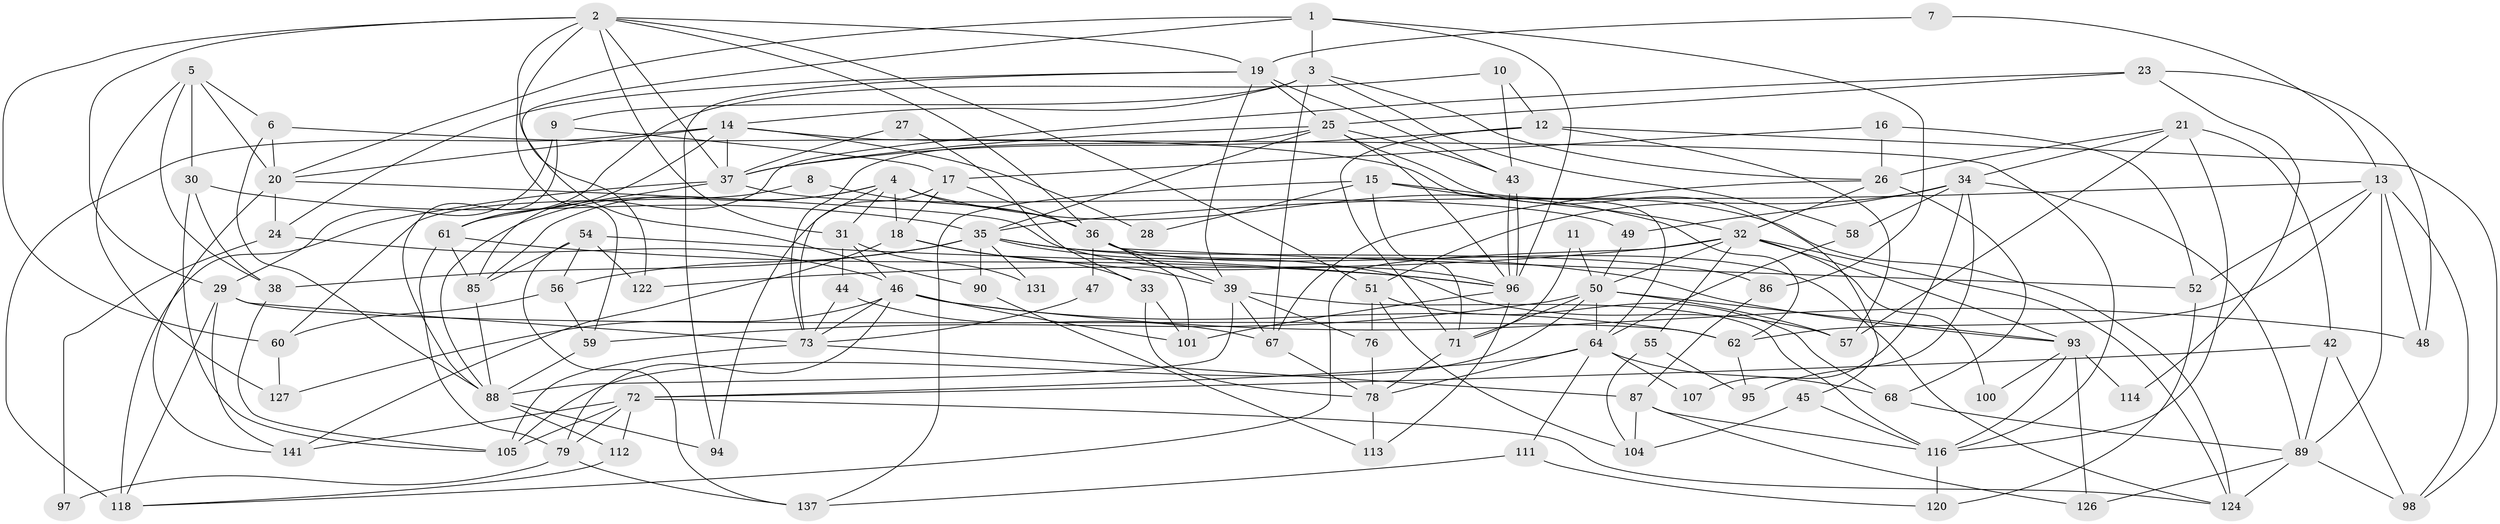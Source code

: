 // Generated by graph-tools (version 1.1) at 2025/23/03/03/25 07:23:56]
// undirected, 98 vertices, 234 edges
graph export_dot {
graph [start="1"]
  node [color=gray90,style=filled];
  1 [super="+40"];
  2 [super="+130"];
  3 [super="+136"];
  4;
  5 [super="+41"];
  6 [super="+91"];
  7;
  8;
  9 [super="+102"];
  10;
  11;
  12 [super="+70"];
  13 [super="+22"];
  14 [super="+125"];
  15 [super="+132"];
  16 [super="+84"];
  17;
  18;
  19 [super="+75"];
  20 [super="+77"];
  21;
  23;
  24;
  25 [super="+140"];
  26;
  27;
  28;
  29 [super="+133"];
  30;
  31 [super="+138"];
  32 [super="+134"];
  33;
  34 [super="+103"];
  35 [super="+82"];
  36 [super="+117"];
  37 [super="+119"];
  38 [super="+63"];
  39 [super="+83"];
  42;
  43;
  44 [super="+128"];
  45;
  46;
  47;
  48;
  49 [super="+123"];
  50 [super="+65"];
  51 [super="+53"];
  52;
  54 [super="+69"];
  55;
  56;
  57 [super="+74"];
  58;
  59;
  60 [super="+129"];
  61 [super="+66"];
  62 [super="+121"];
  64 [super="+139"];
  67 [super="+106"];
  68;
  71;
  72 [super="+109"];
  73 [super="+80"];
  76;
  78 [super="+99"];
  79 [super="+81"];
  85;
  86;
  87;
  88 [super="+92"];
  89 [super="+115"];
  90;
  93 [super="+135"];
  94;
  95;
  96 [super="+108"];
  97;
  98 [super="+110"];
  100;
  101;
  104;
  105;
  107;
  111;
  112;
  113;
  114;
  116;
  118;
  120;
  122;
  124;
  126;
  127;
  131;
  137;
  141;
  1 -- 20;
  1 -- 122;
  1 -- 96;
  1 -- 86;
  1 -- 3;
  2 -- 59;
  2 -- 51;
  2 -- 36;
  2 -- 90;
  2 -- 60;
  2 -- 19;
  2 -- 31;
  2 -- 37;
  2 -- 29;
  3 -- 14;
  3 -- 9;
  3 -- 58;
  3 -- 67;
  3 -- 26;
  4 -- 73;
  4 -- 18;
  4 -- 36;
  4 -- 85;
  4 -- 88;
  4 -- 31;
  4 -- 62;
  5 -- 30;
  5 -- 6;
  5 -- 38;
  5 -- 127;
  5 -- 20;
  6 -- 64;
  6 -- 88;
  6 -- 20;
  7 -- 19;
  7 -- 13;
  8 -- 36;
  8 -- 60;
  9 -- 29 [weight=2];
  9 -- 17;
  9 -- 88;
  10 -- 43;
  10 -- 61;
  10 -- 12;
  11 -- 71;
  11 -- 50;
  12 -- 71;
  12 -- 98;
  12 -- 57;
  12 -- 37;
  13 -- 52;
  13 -- 48;
  13 -- 35;
  13 -- 62;
  13 -- 89;
  13 -- 98;
  14 -- 118;
  14 -- 37;
  14 -- 61;
  14 -- 116;
  14 -- 28;
  14 -- 20;
  15 -- 137;
  15 -- 71;
  15 -- 28;
  15 -- 124;
  15 -- 32;
  16 -- 17;
  16 -- 26;
  16 -- 52;
  17 -- 94;
  17 -- 18;
  17 -- 36;
  18 -- 141;
  18 -- 33;
  18 -- 39;
  19 -- 24;
  19 -- 39;
  19 -- 94;
  19 -- 43;
  19 -- 25;
  20 -- 96;
  20 -- 24;
  20 -- 141;
  21 -- 116;
  21 -- 26;
  21 -- 42;
  21 -- 57;
  21 -- 34;
  23 -- 48;
  23 -- 85;
  23 -- 114;
  23 -- 25;
  24 -- 46;
  24 -- 97;
  25 -- 45;
  25 -- 73;
  25 -- 96;
  25 -- 35;
  25 -- 43;
  25 -- 37;
  26 -- 68;
  26 -- 67;
  26 -- 32;
  27 -- 33;
  27 -- 37;
  29 -- 118;
  29 -- 73;
  29 -- 141;
  29 -- 62;
  30 -- 105;
  30 -- 38;
  30 -- 35;
  31 -- 46;
  31 -- 44;
  31 -- 131;
  32 -- 122;
  32 -- 55;
  32 -- 118;
  32 -- 50;
  32 -- 100;
  32 -- 124;
  32 -- 93;
  33 -- 101;
  33 -- 78;
  34 -- 89;
  34 -- 49;
  34 -- 58;
  34 -- 107;
  34 -- 95;
  34 -- 51;
  35 -- 57;
  35 -- 90;
  35 -- 131 [weight=2];
  35 -- 38 [weight=2];
  35 -- 56;
  35 -- 86;
  35 -- 93;
  36 -- 47;
  36 -- 52;
  36 -- 124;
  36 -- 101;
  36 -- 39;
  37 -- 118;
  37 -- 61;
  37 -- 49;
  38 -- 105;
  39 -- 88;
  39 -- 67;
  39 -- 116;
  39 -- 76;
  42 -- 72;
  42 -- 89;
  42 -- 98;
  43 -- 96;
  43 -- 96;
  44 -- 73;
  44 -- 67;
  45 -- 116;
  45 -- 104;
  46 -- 101;
  46 -- 48;
  46 -- 62;
  46 -- 79;
  46 -- 127;
  46 -- 73;
  47 -- 73;
  49 -- 50;
  50 -- 59;
  50 -- 105;
  50 -- 64;
  50 -- 71;
  50 -- 57;
  50 -- 93;
  51 -- 68;
  51 -- 104;
  51 -- 76;
  52 -- 120;
  54 -- 85;
  54 -- 56 [weight=2];
  54 -- 96;
  54 -- 137;
  54 -- 122;
  55 -- 104;
  55 -- 95;
  56 -- 59;
  56 -- 60;
  58 -- 64;
  59 -- 88;
  60 -- 127;
  61 -- 96;
  61 -- 85;
  61 -- 79;
  62 -- 95;
  64 -- 107;
  64 -- 111;
  64 -- 72;
  64 -- 68;
  64 -- 78;
  67 -- 78;
  68 -- 89;
  71 -- 78;
  72 -- 112;
  72 -- 141;
  72 -- 105;
  72 -- 124;
  72 -- 79;
  73 -- 105;
  73 -- 87;
  76 -- 78;
  78 -- 113;
  79 -- 137;
  79 -- 97;
  85 -- 88;
  86 -- 87;
  87 -- 126;
  87 -- 104;
  87 -- 116;
  88 -- 94;
  88 -- 112;
  89 -- 124;
  89 -- 98;
  89 -- 126;
  90 -- 113;
  93 -- 114;
  93 -- 100;
  93 -- 116;
  93 -- 126;
  96 -- 113;
  96 -- 101;
  111 -- 137;
  111 -- 120;
  112 -- 118;
  116 -- 120;
}

